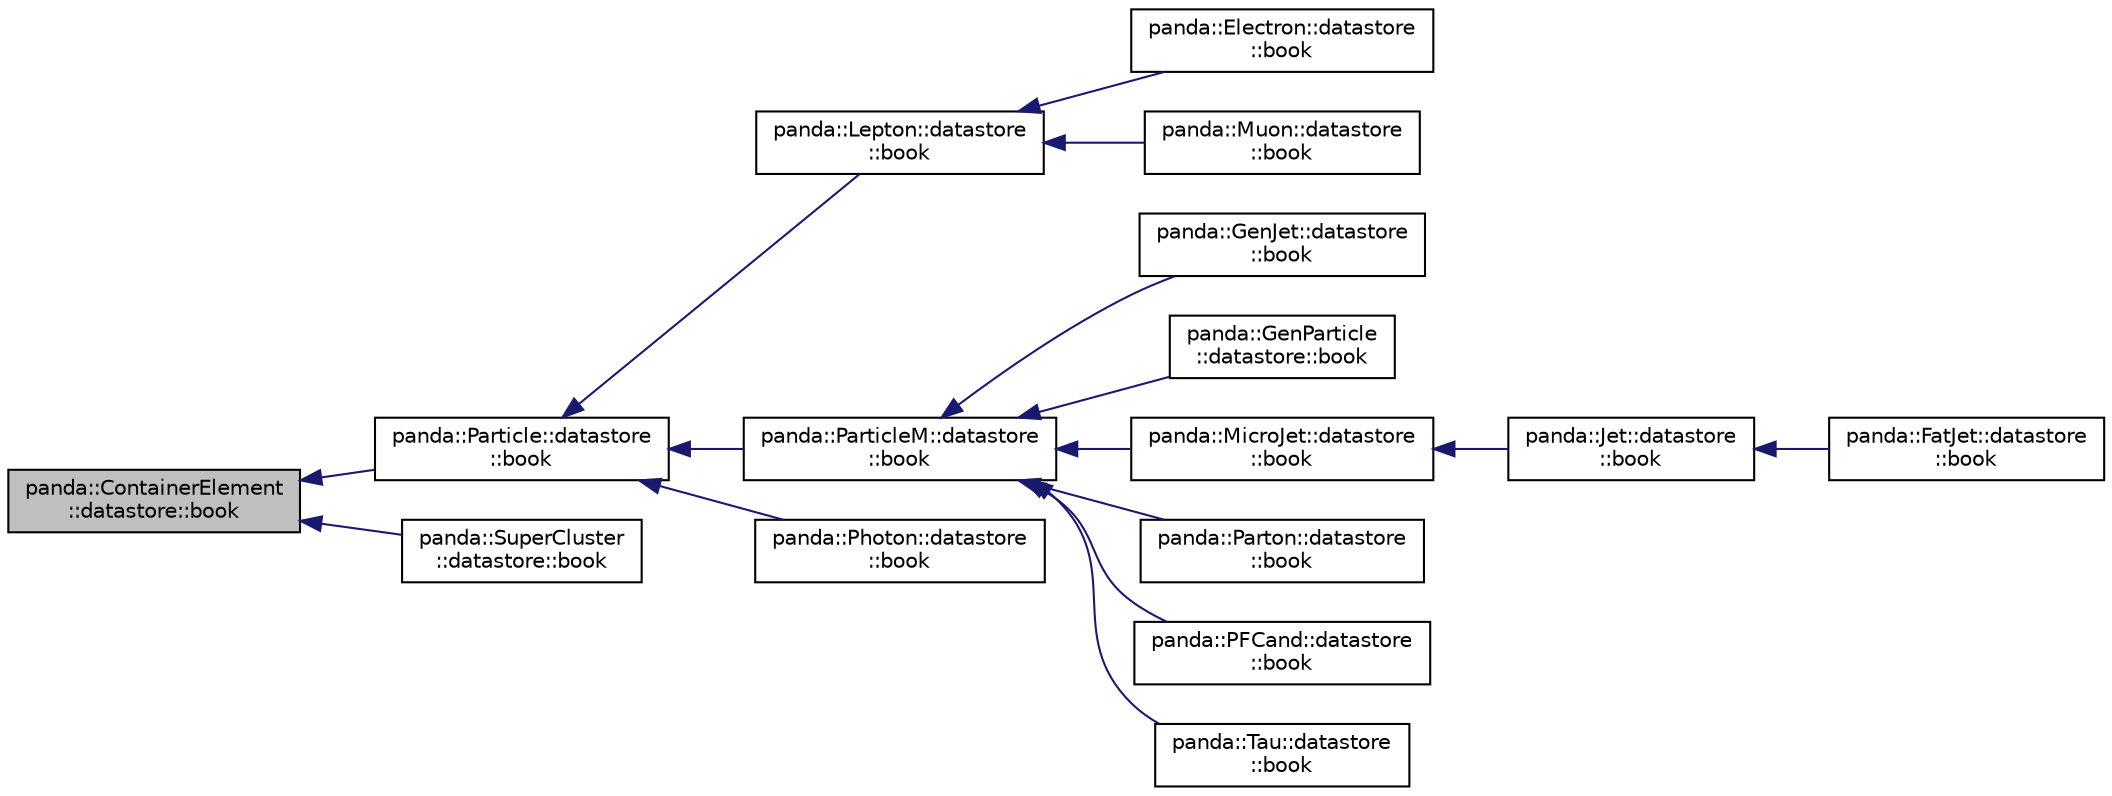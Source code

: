digraph "panda::ContainerElement::datastore::book"
{
 // INTERACTIVE_SVG=YES
  edge [fontname="Helvetica",fontsize="10",labelfontname="Helvetica",labelfontsize="10"];
  node [fontname="Helvetica",fontsize="10",shape=record];
  rankdir="LR";
  Node1 [label="panda::ContainerElement\l::datastore::book",height=0.2,width=0.4,color="black", fillcolor="grey75", style="filled" fontcolor="black"];
  Node1 -> Node2 [dir="back",color="midnightblue",fontsize="10",style="solid"];
  Node2 [label="panda::Particle::datastore\l::book",height=0.2,width=0.4,color="black", fillcolor="white", style="filled",URL="$structpanda_1_1Particle_1_1datastore.html#af75a5d8b8a18ee09ce98ab37888b4404"];
  Node2 -> Node3 [dir="back",color="midnightblue",fontsize="10",style="solid"];
  Node3 [label="panda::Lepton::datastore\l::book",height=0.2,width=0.4,color="black", fillcolor="white", style="filled",URL="$structpanda_1_1Lepton_1_1datastore.html#ab6cf5ada9f43228301c6bd97b9b6238a"];
  Node3 -> Node4 [dir="back",color="midnightblue",fontsize="10",style="solid"];
  Node4 [label="panda::Electron::datastore\l::book",height=0.2,width=0.4,color="black", fillcolor="white", style="filled",URL="$structpanda_1_1Electron_1_1datastore.html#aa22730e40dda69219e7dac203220dcae"];
  Node3 -> Node5 [dir="back",color="midnightblue",fontsize="10",style="solid"];
  Node5 [label="panda::Muon::datastore\l::book",height=0.2,width=0.4,color="black", fillcolor="white", style="filled",URL="$structpanda_1_1Muon_1_1datastore.html#ae3244041804870c1792c7ad3cd96ee53"];
  Node2 -> Node6 [dir="back",color="midnightblue",fontsize="10",style="solid"];
  Node6 [label="panda::ParticleM::datastore\l::book",height=0.2,width=0.4,color="black", fillcolor="white", style="filled",URL="$structpanda_1_1ParticleM_1_1datastore.html#ae2eb76ca042d8b3e899c027ee07b5860"];
  Node6 -> Node7 [dir="back",color="midnightblue",fontsize="10",style="solid"];
  Node7 [label="panda::GenJet::datastore\l::book",height=0.2,width=0.4,color="black", fillcolor="white", style="filled",URL="$structpanda_1_1GenJet_1_1datastore.html#abfe95213671131d88149b11bbe4a0f45"];
  Node6 -> Node8 [dir="back",color="midnightblue",fontsize="10",style="solid"];
  Node8 [label="panda::GenParticle\l::datastore::book",height=0.2,width=0.4,color="black", fillcolor="white", style="filled",URL="$structpanda_1_1GenParticle_1_1datastore.html#a115b560e4e4ecfa3d7c0a2fbbcafe5b9"];
  Node6 -> Node9 [dir="back",color="midnightblue",fontsize="10",style="solid"];
  Node9 [label="panda::MicroJet::datastore\l::book",height=0.2,width=0.4,color="black", fillcolor="white", style="filled",URL="$structpanda_1_1MicroJet_1_1datastore.html#a1a17e11396756ae30ac63c834cbe5976"];
  Node9 -> Node10 [dir="back",color="midnightblue",fontsize="10",style="solid"];
  Node10 [label="panda::Jet::datastore\l::book",height=0.2,width=0.4,color="black", fillcolor="white", style="filled",URL="$structpanda_1_1Jet_1_1datastore.html#a6b3a8bbeb4fa9c002c5eebbd97962095"];
  Node10 -> Node11 [dir="back",color="midnightblue",fontsize="10",style="solid"];
  Node11 [label="panda::FatJet::datastore\l::book",height=0.2,width=0.4,color="black", fillcolor="white", style="filled",URL="$structpanda_1_1FatJet_1_1datastore.html#abc4532c13b6be8b1feaf70e3504f5f59"];
  Node6 -> Node12 [dir="back",color="midnightblue",fontsize="10",style="solid"];
  Node12 [label="panda::Parton::datastore\l::book",height=0.2,width=0.4,color="black", fillcolor="white", style="filled",URL="$structpanda_1_1Parton_1_1datastore.html#ae8dc1e83cadb773ac9c7a3f14dea85b3"];
  Node6 -> Node13 [dir="back",color="midnightblue",fontsize="10",style="solid"];
  Node13 [label="panda::PFCand::datastore\l::book",height=0.2,width=0.4,color="black", fillcolor="white", style="filled",URL="$structpanda_1_1PFCand_1_1datastore.html#a7714d44e5c6b0017ab72d596c83b474b"];
  Node6 -> Node14 [dir="back",color="midnightblue",fontsize="10",style="solid"];
  Node14 [label="panda::Tau::datastore\l::book",height=0.2,width=0.4,color="black", fillcolor="white", style="filled",URL="$structpanda_1_1Tau_1_1datastore.html#a835217578e10605f669fd448a0e6531c"];
  Node2 -> Node15 [dir="back",color="midnightblue",fontsize="10",style="solid"];
  Node15 [label="panda::Photon::datastore\l::book",height=0.2,width=0.4,color="black", fillcolor="white", style="filled",URL="$structpanda_1_1Photon_1_1datastore.html#aecd0493c1cce6f3cbcb0e0d797f83719"];
  Node1 -> Node16 [dir="back",color="midnightblue",fontsize="10",style="solid"];
  Node16 [label="panda::SuperCluster\l::datastore::book",height=0.2,width=0.4,color="black", fillcolor="white", style="filled",URL="$structpanda_1_1SuperCluster_1_1datastore.html#a1dbbb1aef2d3af9c2771ad6a21570587"];
}
